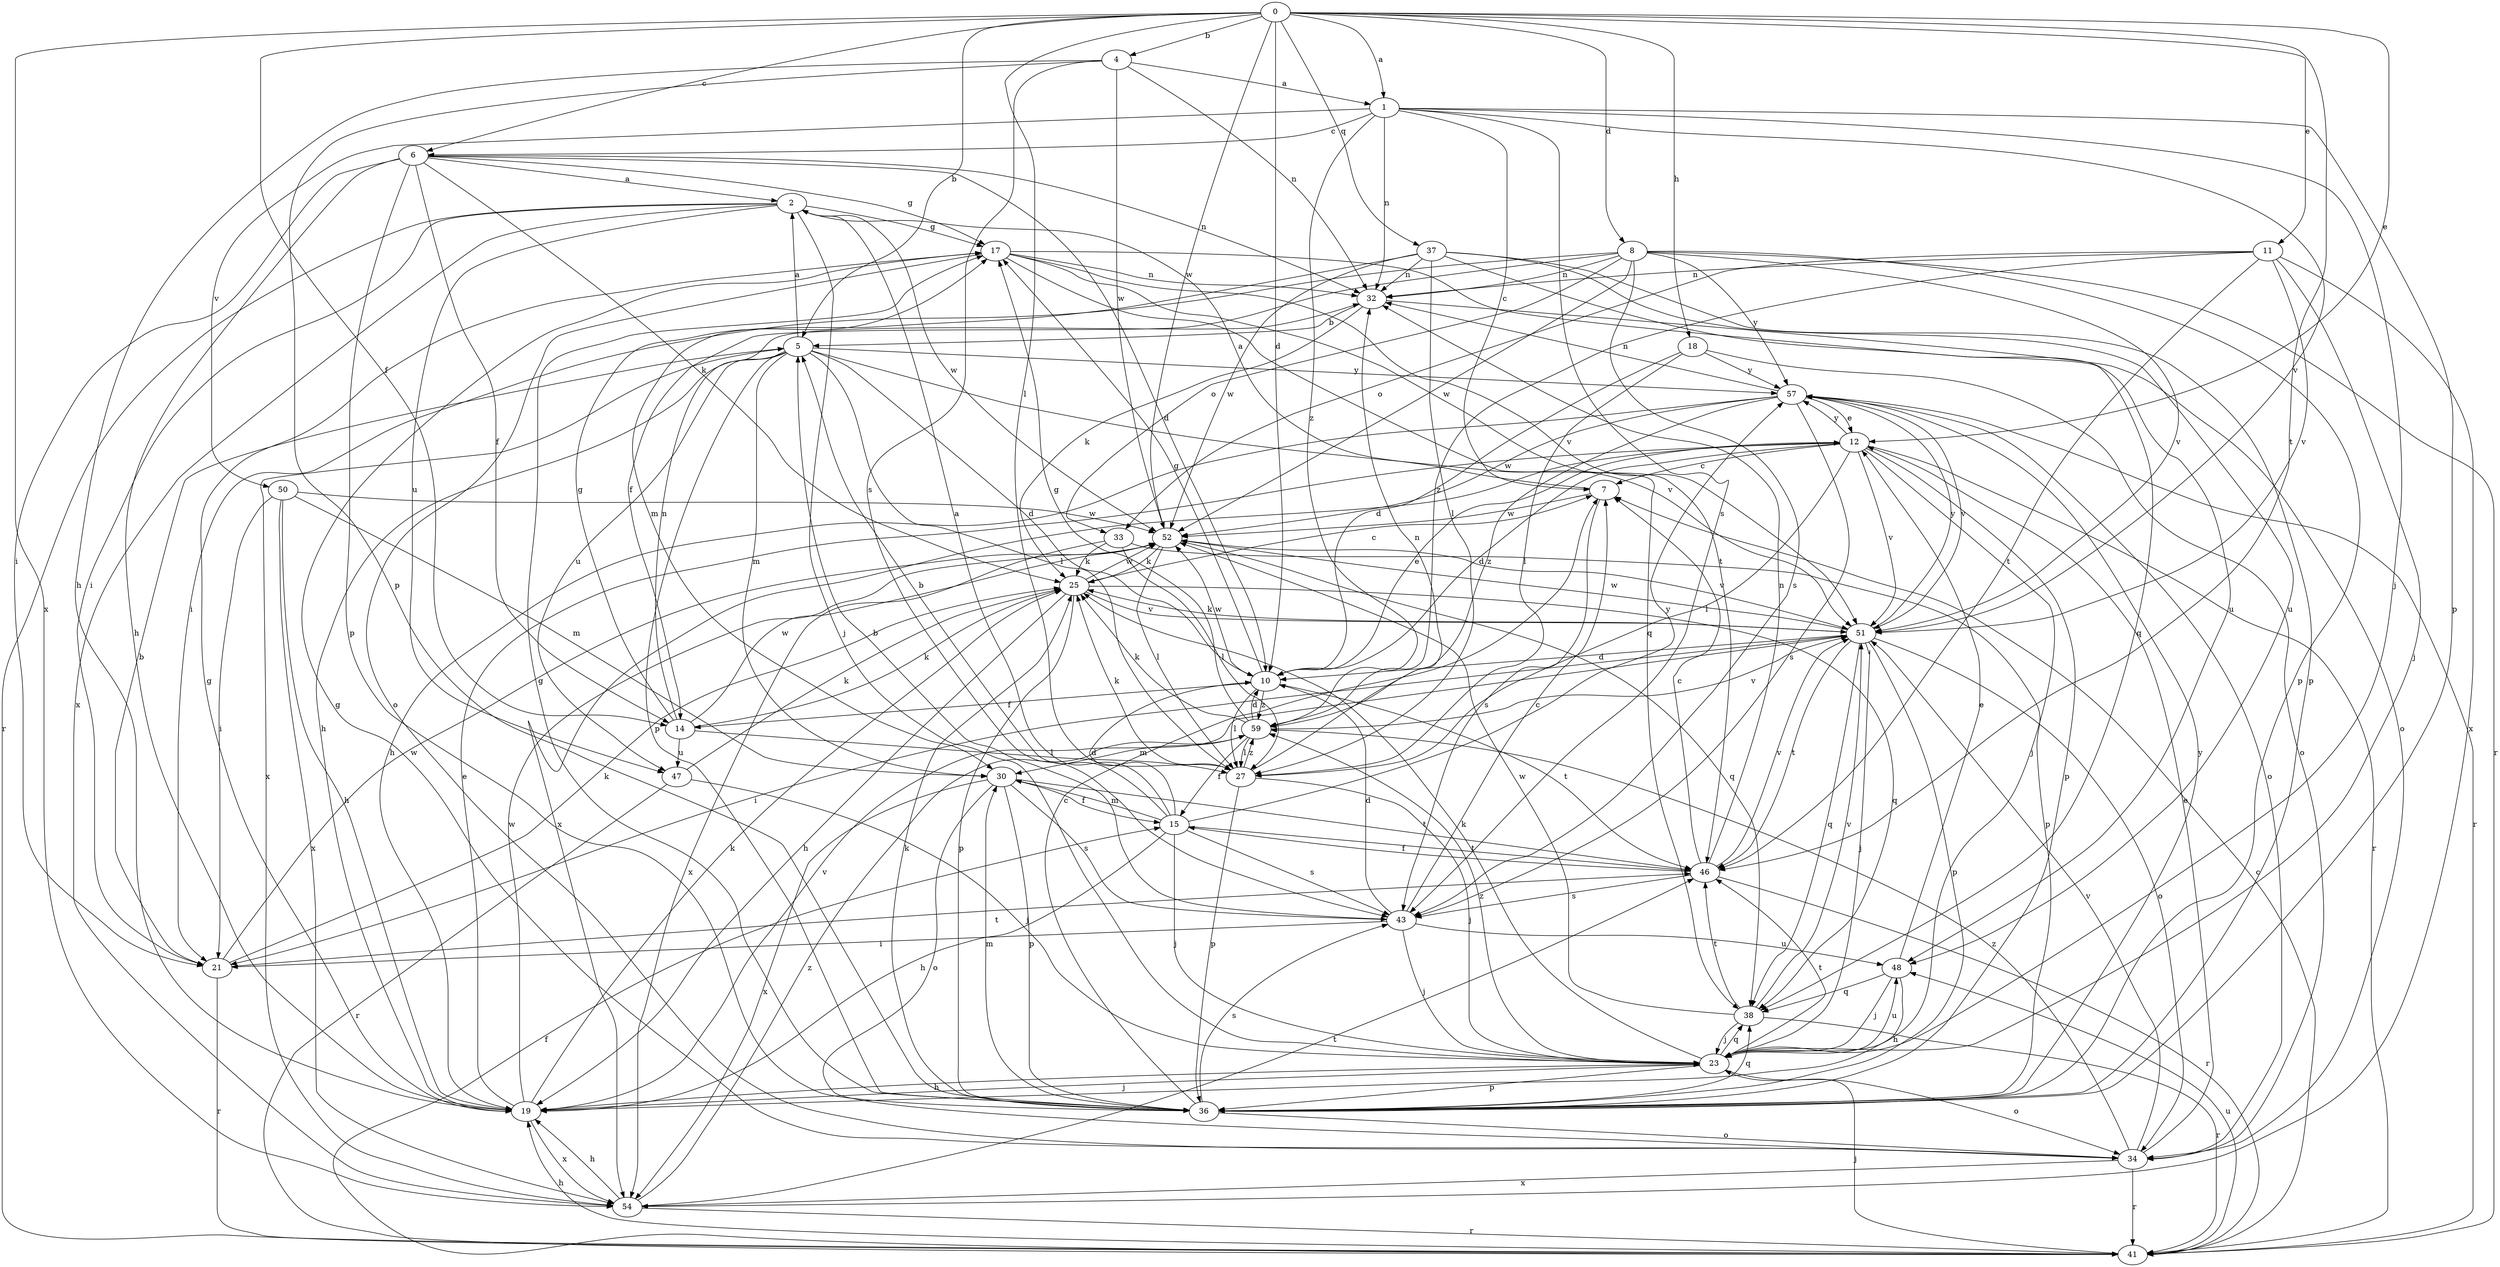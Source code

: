 strict digraph  {
0;
1;
2;
4;
5;
6;
7;
8;
10;
11;
12;
14;
15;
17;
18;
19;
21;
23;
25;
27;
30;
32;
33;
34;
36;
37;
38;
41;
43;
46;
47;
48;
50;
51;
52;
54;
57;
59;
0 -> 1  [label=a];
0 -> 4  [label=b];
0 -> 5  [label=b];
0 -> 6  [label=c];
0 -> 8  [label=d];
0 -> 10  [label=d];
0 -> 11  [label=e];
0 -> 12  [label=e];
0 -> 14  [label=f];
0 -> 18  [label=h];
0 -> 27  [label=l];
0 -> 37  [label=q];
0 -> 46  [label=t];
0 -> 52  [label=w];
0 -> 54  [label=x];
1 -> 6  [label=c];
1 -> 7  [label=c];
1 -> 23  [label=j];
1 -> 32  [label=n];
1 -> 36  [label=p];
1 -> 43  [label=s];
1 -> 50  [label=v];
1 -> 51  [label=v];
1 -> 59  [label=z];
2 -> 17  [label=g];
2 -> 21  [label=i];
2 -> 23  [label=j];
2 -> 41  [label=r];
2 -> 47  [label=u];
2 -> 52  [label=w];
2 -> 54  [label=x];
4 -> 1  [label=a];
4 -> 19  [label=h];
4 -> 32  [label=n];
4 -> 36  [label=p];
4 -> 43  [label=s];
4 -> 52  [label=w];
5 -> 2  [label=a];
5 -> 10  [label=d];
5 -> 19  [label=h];
5 -> 27  [label=l];
5 -> 30  [label=m];
5 -> 36  [label=p];
5 -> 47  [label=u];
5 -> 51  [label=v];
5 -> 54  [label=x];
5 -> 57  [label=y];
6 -> 2  [label=a];
6 -> 10  [label=d];
6 -> 14  [label=f];
6 -> 17  [label=g];
6 -> 19  [label=h];
6 -> 21  [label=i];
6 -> 25  [label=k];
6 -> 32  [label=n];
6 -> 36  [label=p];
7 -> 2  [label=a];
7 -> 43  [label=s];
7 -> 52  [label=w];
8 -> 14  [label=f];
8 -> 21  [label=i];
8 -> 32  [label=n];
8 -> 33  [label=o];
8 -> 36  [label=p];
8 -> 41  [label=r];
8 -> 43  [label=s];
8 -> 51  [label=v];
8 -> 52  [label=w];
8 -> 57  [label=y];
10 -> 12  [label=e];
10 -> 14  [label=f];
10 -> 17  [label=g];
10 -> 27  [label=l];
10 -> 46  [label=t];
10 -> 52  [label=w];
10 -> 59  [label=z];
11 -> 23  [label=j];
11 -> 32  [label=n];
11 -> 33  [label=o];
11 -> 46  [label=t];
11 -> 51  [label=v];
11 -> 54  [label=x];
11 -> 59  [label=z];
12 -> 7  [label=c];
12 -> 10  [label=d];
12 -> 23  [label=j];
12 -> 27  [label=l];
12 -> 36  [label=p];
12 -> 41  [label=r];
12 -> 51  [label=v];
12 -> 54  [label=x];
12 -> 57  [label=y];
14 -> 17  [label=g];
14 -> 25  [label=k];
14 -> 27  [label=l];
14 -> 32  [label=n];
14 -> 47  [label=u];
14 -> 52  [label=w];
15 -> 2  [label=a];
15 -> 5  [label=b];
15 -> 10  [label=d];
15 -> 19  [label=h];
15 -> 23  [label=j];
15 -> 30  [label=m];
15 -> 43  [label=s];
15 -> 46  [label=t];
15 -> 57  [label=y];
17 -> 32  [label=n];
17 -> 34  [label=o];
17 -> 38  [label=q];
17 -> 46  [label=t];
17 -> 48  [label=u];
17 -> 51  [label=v];
18 -> 10  [label=d];
18 -> 27  [label=l];
18 -> 34  [label=o];
18 -> 57  [label=y];
19 -> 12  [label=e];
19 -> 17  [label=g];
19 -> 23  [label=j];
19 -> 25  [label=k];
19 -> 51  [label=v];
19 -> 52  [label=w];
19 -> 54  [label=x];
21 -> 5  [label=b];
21 -> 25  [label=k];
21 -> 41  [label=r];
21 -> 46  [label=t];
21 -> 52  [label=w];
23 -> 19  [label=h];
23 -> 25  [label=k];
23 -> 34  [label=o];
23 -> 36  [label=p];
23 -> 38  [label=q];
23 -> 46  [label=t];
23 -> 48  [label=u];
23 -> 59  [label=z];
25 -> 7  [label=c];
25 -> 19  [label=h];
25 -> 36  [label=p];
25 -> 38  [label=q];
25 -> 51  [label=v];
25 -> 52  [label=w];
27 -> 23  [label=j];
27 -> 25  [label=k];
27 -> 32  [label=n];
27 -> 36  [label=p];
27 -> 59  [label=z];
30 -> 15  [label=f];
30 -> 34  [label=o];
30 -> 36  [label=p];
30 -> 43  [label=s];
30 -> 46  [label=t];
30 -> 54  [label=x];
32 -> 5  [label=b];
32 -> 25  [label=k];
32 -> 34  [label=o];
33 -> 25  [label=k];
33 -> 27  [label=l];
33 -> 36  [label=p];
33 -> 54  [label=x];
34 -> 12  [label=e];
34 -> 17  [label=g];
34 -> 41  [label=r];
34 -> 51  [label=v];
34 -> 54  [label=x];
34 -> 59  [label=z];
36 -> 7  [label=c];
36 -> 17  [label=g];
36 -> 25  [label=k];
36 -> 30  [label=m];
36 -> 34  [label=o];
36 -> 38  [label=q];
36 -> 43  [label=s];
36 -> 57  [label=y];
37 -> 27  [label=l];
37 -> 30  [label=m];
37 -> 32  [label=n];
37 -> 36  [label=p];
37 -> 38  [label=q];
37 -> 48  [label=u];
37 -> 52  [label=w];
38 -> 23  [label=j];
38 -> 41  [label=r];
38 -> 46  [label=t];
38 -> 51  [label=v];
38 -> 52  [label=w];
41 -> 7  [label=c];
41 -> 15  [label=f];
41 -> 19  [label=h];
41 -> 23  [label=j];
41 -> 48  [label=u];
43 -> 5  [label=b];
43 -> 7  [label=c];
43 -> 10  [label=d];
43 -> 21  [label=i];
43 -> 23  [label=j];
43 -> 48  [label=u];
46 -> 7  [label=c];
46 -> 15  [label=f];
46 -> 32  [label=n];
46 -> 41  [label=r];
46 -> 43  [label=s];
46 -> 51  [label=v];
47 -> 23  [label=j];
47 -> 25  [label=k];
47 -> 41  [label=r];
48 -> 12  [label=e];
48 -> 19  [label=h];
48 -> 23  [label=j];
48 -> 38  [label=q];
50 -> 19  [label=h];
50 -> 21  [label=i];
50 -> 30  [label=m];
50 -> 52  [label=w];
50 -> 54  [label=x];
51 -> 10  [label=d];
51 -> 21  [label=i];
51 -> 23  [label=j];
51 -> 25  [label=k];
51 -> 34  [label=o];
51 -> 36  [label=p];
51 -> 38  [label=q];
51 -> 46  [label=t];
51 -> 52  [label=w];
51 -> 57  [label=y];
52 -> 25  [label=k];
52 -> 27  [label=l];
52 -> 38  [label=q];
52 -> 51  [label=v];
54 -> 19  [label=h];
54 -> 41  [label=r];
54 -> 46  [label=t];
54 -> 59  [label=z];
57 -> 12  [label=e];
57 -> 19  [label=h];
57 -> 32  [label=n];
57 -> 34  [label=o];
57 -> 41  [label=r];
57 -> 43  [label=s];
57 -> 51  [label=v];
57 -> 52  [label=w];
57 -> 59  [label=z];
59 -> 10  [label=d];
59 -> 15  [label=f];
59 -> 17  [label=g];
59 -> 25  [label=k];
59 -> 27  [label=l];
59 -> 30  [label=m];
59 -> 51  [label=v];
}
